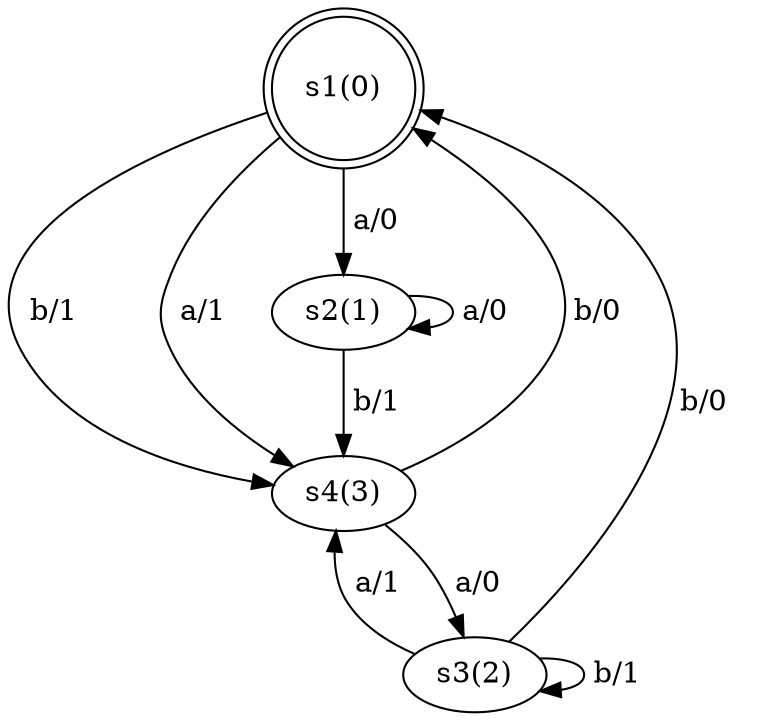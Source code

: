 digraph g {

node [shape = circle]


node [shape = doublecircle]
0[label="s1(0)"];

node [shape = ellipse]
1[label="s2(1)"];
2[label="s3(2)"];
3[label="s4(3)"];
0 -> 1[label=" a/0   "];
0 -> 3[label=" b/1   "];
0 -> 3[label=" a/1   "];
1 -> 1[label=" a/0   "];
1 -> 3[label=" b/1   "];
2 -> 0[label=" b/0   "];
2 -> 2[label=" b/1   "];
2 -> 3[label=" a/1   "];
3 -> 0[label=" b/0   "];
3 -> 2[label=" a/0   "];

}
